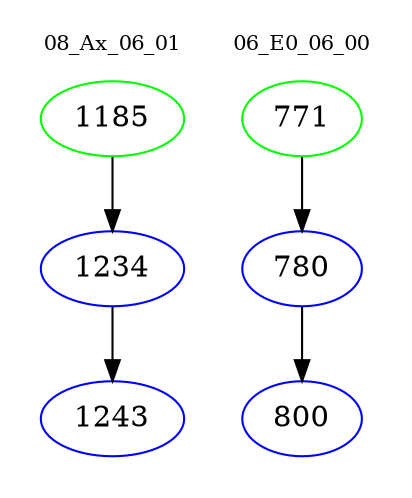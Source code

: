 digraph{
subgraph cluster_0 {
color = white
label = "08_Ax_06_01";
fontsize=10;
T0_1185 [label="1185", color="green"]
T0_1185 -> T0_1234 [color="black"]
T0_1234 [label="1234", color="blue"]
T0_1234 -> T0_1243 [color="black"]
T0_1243 [label="1243", color="blue"]
}
subgraph cluster_1 {
color = white
label = "06_E0_06_00";
fontsize=10;
T1_771 [label="771", color="green"]
T1_771 -> T1_780 [color="black"]
T1_780 [label="780", color="blue"]
T1_780 -> T1_800 [color="black"]
T1_800 [label="800", color="blue"]
}
}
